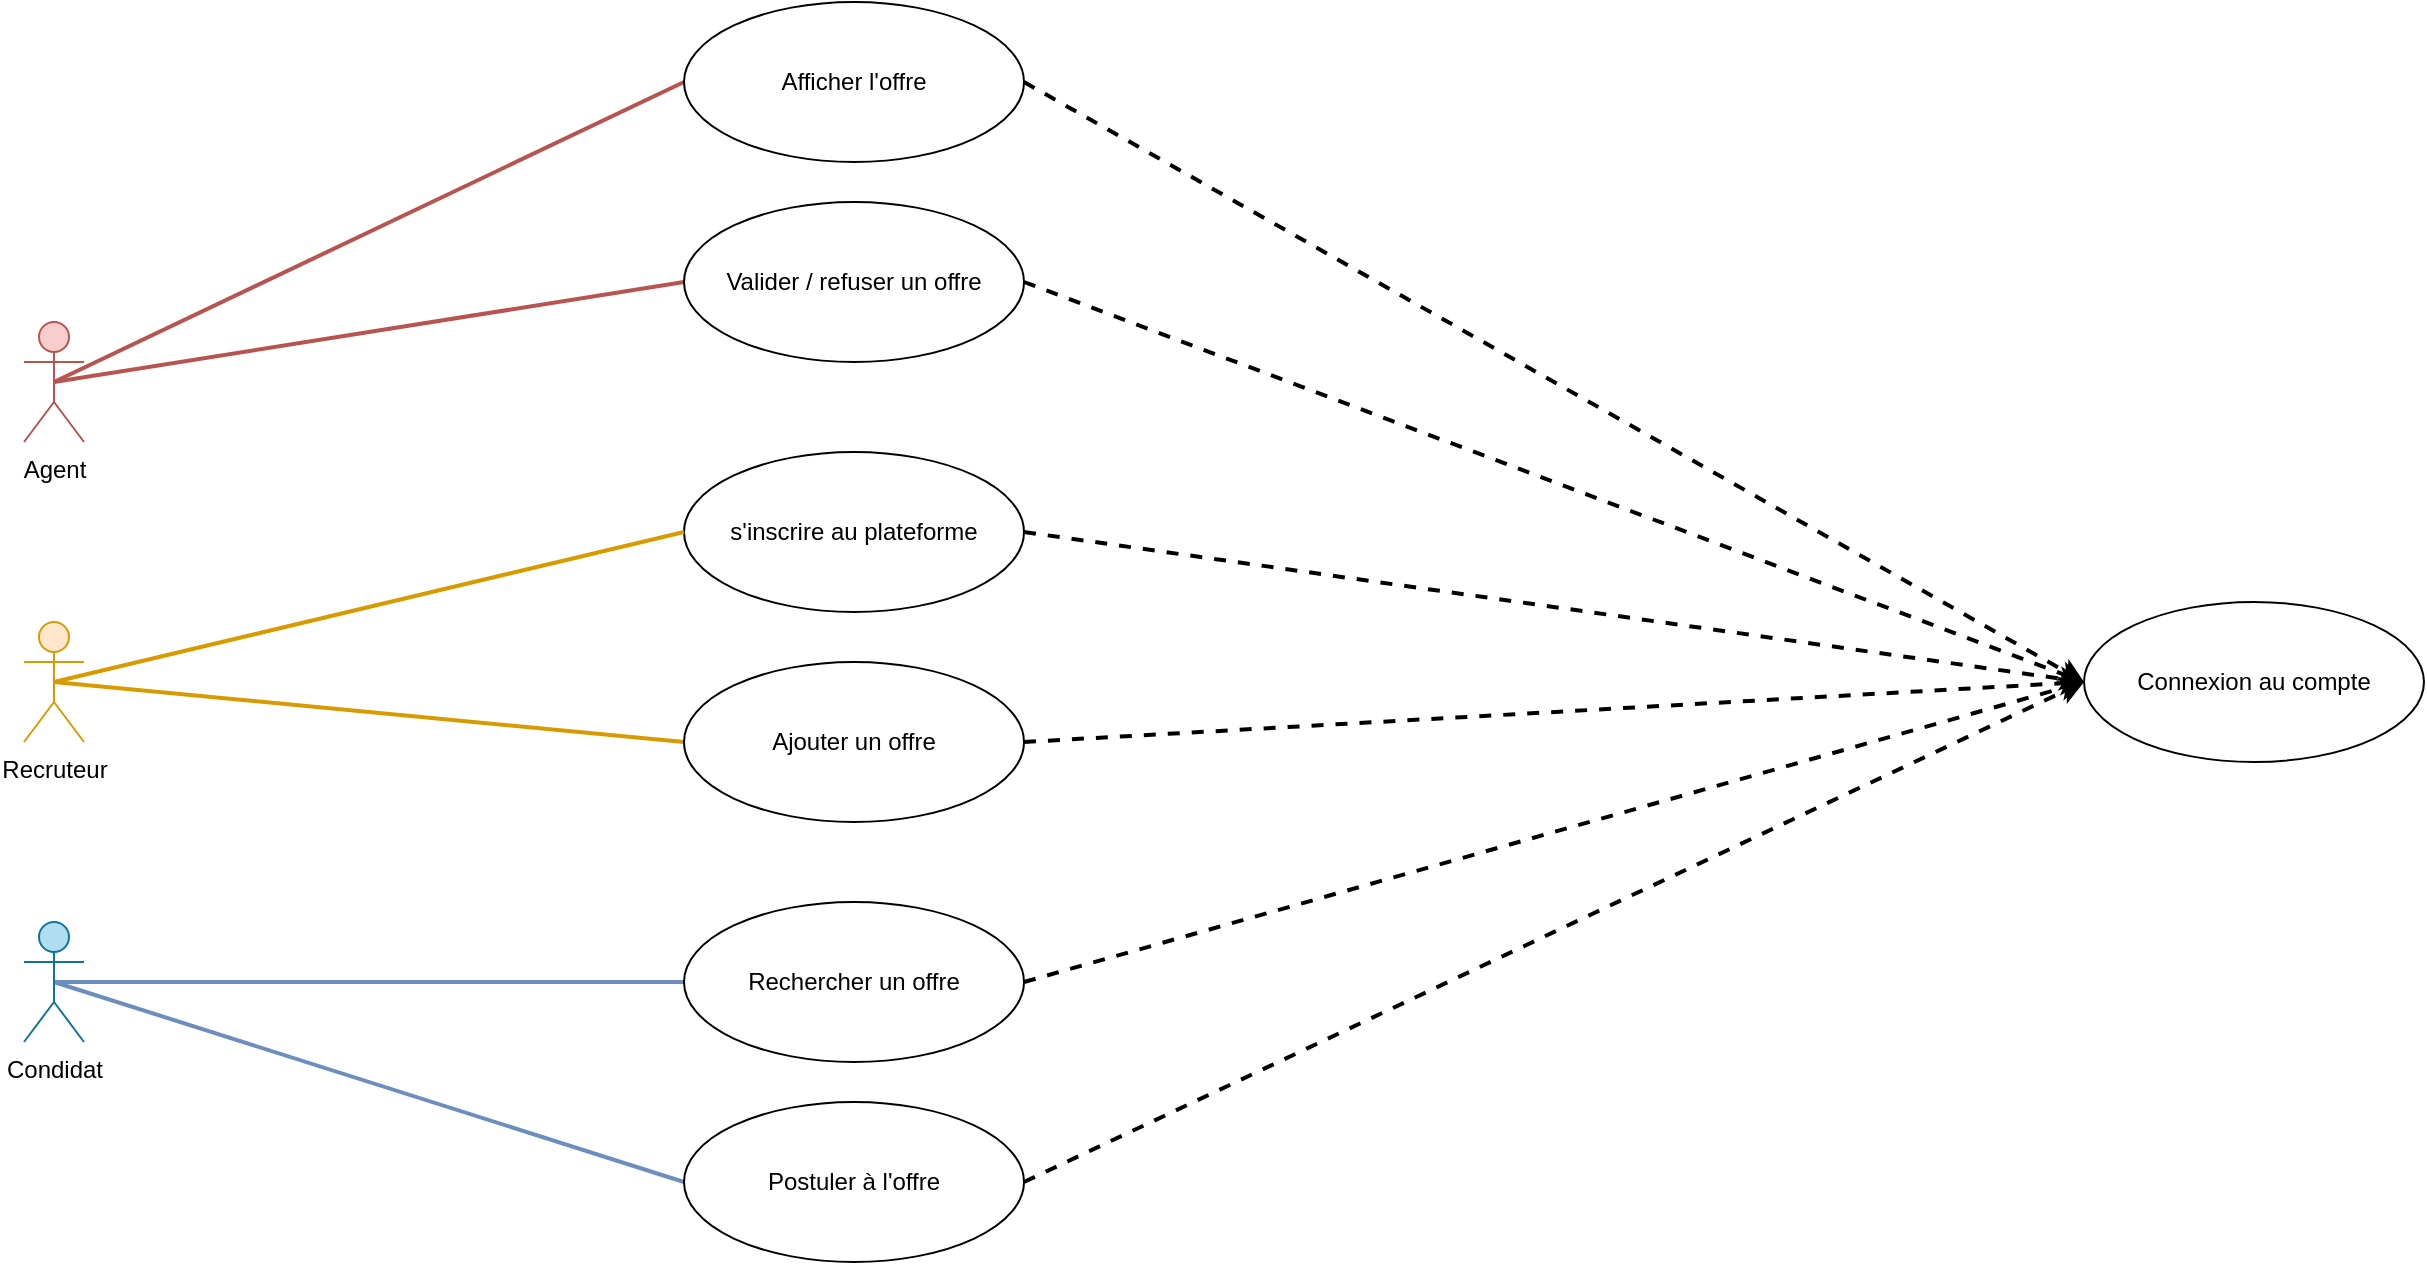 <mxfile version="20.7.4" pages="2"><diagram id="5XnJVWEDRF99TX_Ep3XD" name="Page-1"><mxGraphModel dx="1764" dy="920" grid="1" gridSize="10" guides="1" tooltips="1" connect="1" arrows="1" fold="1" page="1" pageScale="1" pageWidth="827" pageHeight="1169" math="0" shadow="0"><root><mxCell id="0"/><mxCell id="1" parent="0"/><mxCell id="2l4CMzzw0JJe42TOqAJB-57" style="edgeStyle=none;rounded=0;orthogonalLoop=1;jettySize=auto;html=1;exitX=1;exitY=0.5;exitDx=0;exitDy=0;entryX=0;entryY=0.5;entryDx=0;entryDy=0;dashed=1;strokeWidth=2;" edge="1" parent="1" source="2l4CMzzw0JJe42TOqAJB-1" target="2l4CMzzw0JJe42TOqAJB-15"><mxGeometry relative="1" as="geometry"/></mxCell><mxCell id="2l4CMzzw0JJe42TOqAJB-1" value="s'inscrire au plateforme" style="ellipse;whiteSpace=wrap;html=1;" vertex="1" parent="1"><mxGeometry x="810" y="505" width="170" height="80" as="geometry"/></mxCell><mxCell id="F5l4WLCuWaV__Js8Pcta-7" style="edgeStyle=none;rounded=0;orthogonalLoop=1;jettySize=auto;html=1;exitX=0.5;exitY=0.5;exitDx=0;exitDy=0;exitPerimeter=0;entryX=0;entryY=0.5;entryDx=0;entryDy=0;strokeWidth=2;endArrow=none;endFill=0;fillColor=#f8cecc;strokeColor=#b85450;" edge="1" parent="1" source="2l4CMzzw0JJe42TOqAJB-2" target="2l4CMzzw0JJe42TOqAJB-10"><mxGeometry relative="1" as="geometry"/></mxCell><mxCell id="F5l4WLCuWaV__Js8Pcta-10" style="edgeStyle=none;rounded=0;orthogonalLoop=1;jettySize=auto;html=1;exitX=0.5;exitY=0.5;exitDx=0;exitDy=0;exitPerimeter=0;entryX=0;entryY=0.5;entryDx=0;entryDy=0;strokeWidth=2;endArrow=none;endFill=0;fillColor=#f8cecc;strokeColor=#b85450;" edge="1" parent="1" source="2l4CMzzw0JJe42TOqAJB-2" target="2l4CMzzw0JJe42TOqAJB-12"><mxGeometry relative="1" as="geometry"/></mxCell><mxCell id="2l4CMzzw0JJe42TOqAJB-2" value="Agent" style="shape=umlActor;verticalLabelPosition=bottom;verticalAlign=top;html=1;outlineConnect=0;fillColor=#f8cecc;strokeColor=#b85450;" vertex="1" parent="1"><mxGeometry x="480" y="440" width="30" height="60" as="geometry"/></mxCell><mxCell id="F5l4WLCuWaV__Js8Pcta-5" style="edgeStyle=none;rounded=0;orthogonalLoop=1;jettySize=auto;html=1;exitX=0.5;exitY=0.5;exitDx=0;exitDy=0;exitPerimeter=0;entryX=0;entryY=0.5;entryDx=0;entryDy=0;strokeWidth=2;endArrow=none;endFill=0;fillColor=#ffe6cc;strokeColor=#d79b00;" edge="1" parent="1" source="2l4CMzzw0JJe42TOqAJB-3" target="2l4CMzzw0JJe42TOqAJB-1"><mxGeometry relative="1" as="geometry"/></mxCell><mxCell id="F5l4WLCuWaV__Js8Pcta-6" style="edgeStyle=none;rounded=0;orthogonalLoop=1;jettySize=auto;html=1;exitX=0.5;exitY=0.5;exitDx=0;exitDy=0;exitPerimeter=0;entryX=0;entryY=0.5;entryDx=0;entryDy=0;strokeWidth=2;endArrow=none;endFill=0;fillColor=#ffe6cc;strokeColor=#d79b00;" edge="1" parent="1" source="2l4CMzzw0JJe42TOqAJB-3" target="2l4CMzzw0JJe42TOqAJB-6"><mxGeometry relative="1" as="geometry"/></mxCell><mxCell id="2l4CMzzw0JJe42TOqAJB-3" value="Recruteur" style="shape=umlActor;verticalLabelPosition=bottom;verticalAlign=top;html=1;outlineConnect=0;fillColor=#ffe6cc;strokeColor=#d79b00;" vertex="1" parent="1"><mxGeometry x="480" y="590" width="30" height="60" as="geometry"/></mxCell><mxCell id="F5l4WLCuWaV__Js8Pcta-8" style="edgeStyle=none;rounded=0;orthogonalLoop=1;jettySize=auto;html=1;exitX=0.5;exitY=0.5;exitDx=0;exitDy=0;exitPerimeter=0;entryX=0;entryY=0.5;entryDx=0;entryDy=0;strokeWidth=2;endArrow=none;endFill=0;fillColor=#dae8fc;strokeColor=#6c8ebf;" edge="1" parent="1" source="2l4CMzzw0JJe42TOqAJB-4" target="2l4CMzzw0JJe42TOqAJB-11"><mxGeometry relative="1" as="geometry"/></mxCell><mxCell id="F5l4WLCuWaV__Js8Pcta-9" style="edgeStyle=none;rounded=0;orthogonalLoop=1;jettySize=auto;html=1;exitX=0.5;exitY=0.5;exitDx=0;exitDy=0;exitPerimeter=0;entryX=0;entryY=0.5;entryDx=0;entryDy=0;strokeWidth=2;endArrow=none;endFill=0;fillColor=#dae8fc;strokeColor=#6c8ebf;" edge="1" parent="1" source="2l4CMzzw0JJe42TOqAJB-4" target="F5l4WLCuWaV__Js8Pcta-2"><mxGeometry relative="1" as="geometry"/></mxCell><mxCell id="2l4CMzzw0JJe42TOqAJB-4" value="Condidat" style="shape=umlActor;verticalLabelPosition=bottom;verticalAlign=top;html=1;outlineConnect=0;fillColor=#b1ddf0;strokeColor=#10739e;" vertex="1" parent="1"><mxGeometry x="480" y="740" width="30" height="60" as="geometry"/></mxCell><mxCell id="2l4CMzzw0JJe42TOqAJB-59" style="edgeStyle=none;rounded=0;orthogonalLoop=1;jettySize=auto;html=1;exitX=1;exitY=0.5;exitDx=0;exitDy=0;entryX=0;entryY=0.5;entryDx=0;entryDy=0;strokeWidth=2;dashed=1;" edge="1" parent="1" source="2l4CMzzw0JJe42TOqAJB-6" target="2l4CMzzw0JJe42TOqAJB-15"><mxGeometry relative="1" as="geometry"/></mxCell><mxCell id="2l4CMzzw0JJe42TOqAJB-6" value="Ajouter un offre" style="ellipse;whiteSpace=wrap;html=1;" vertex="1" parent="1"><mxGeometry x="810" y="610" width="170" height="80" as="geometry"/></mxCell><mxCell id="2l4CMzzw0JJe42TOqAJB-60" style="edgeStyle=none;rounded=0;orthogonalLoop=1;jettySize=auto;html=1;exitX=1;exitY=0.5;exitDx=0;exitDy=0;entryX=0;entryY=0.5;entryDx=0;entryDy=0;strokeWidth=2;dashed=1;" edge="1" parent="1" source="2l4CMzzw0JJe42TOqAJB-10" target="2l4CMzzw0JJe42TOqAJB-15"><mxGeometry relative="1" as="geometry"/></mxCell><mxCell id="2l4CMzzw0JJe42TOqAJB-10" value="Valider / refuser un offre" style="ellipse;whiteSpace=wrap;html=1;align=center;" vertex="1" parent="1"><mxGeometry x="810" y="380" width="170" height="80" as="geometry"/></mxCell><mxCell id="2l4CMzzw0JJe42TOqAJB-61" style="edgeStyle=none;rounded=0;orthogonalLoop=1;jettySize=auto;html=1;exitX=1;exitY=0.5;exitDx=0;exitDy=0;entryX=0;entryY=0.5;entryDx=0;entryDy=0;strokeWidth=2;dashed=1;" edge="1" parent="1" source="2l4CMzzw0JJe42TOqAJB-11" target="2l4CMzzw0JJe42TOqAJB-15"><mxGeometry relative="1" as="geometry"/></mxCell><mxCell id="2l4CMzzw0JJe42TOqAJB-11" value="&lt;div align=&quot;center&quot;&gt;Rechercher un offre&lt;br&gt;&lt;/div&gt;" style="ellipse;whiteSpace=wrap;html=1;align=center;" vertex="1" parent="1"><mxGeometry x="810" y="730" width="170" height="80" as="geometry"/></mxCell><mxCell id="2l4CMzzw0JJe42TOqAJB-62" style="edgeStyle=none;rounded=0;orthogonalLoop=1;jettySize=auto;html=1;exitX=1;exitY=0.5;exitDx=0;exitDy=0;entryX=0;entryY=0.5;entryDx=0;entryDy=0;strokeWidth=2;dashed=1;" edge="1" parent="1" source="2l4CMzzw0JJe42TOqAJB-12" target="2l4CMzzw0JJe42TOqAJB-15"><mxGeometry relative="1" as="geometry"/></mxCell><mxCell id="2l4CMzzw0JJe42TOqAJB-12" value="&lt;div align=&quot;center&quot;&gt;Afficher l'offre&lt;br&gt;&lt;/div&gt;" style="ellipse;whiteSpace=wrap;html=1;align=center;" vertex="1" parent="1"><mxGeometry x="810" y="280" width="170" height="80" as="geometry"/></mxCell><mxCell id="2l4CMzzw0JJe42TOqAJB-15" value="Connexion au compte" style="ellipse;whiteSpace=wrap;html=1;" vertex="1" parent="1"><mxGeometry x="1510" y="580" width="170" height="80" as="geometry"/></mxCell><mxCell id="F5l4WLCuWaV__Js8Pcta-2" value="Postuler à l'offre" style="ellipse;whiteSpace=wrap;html=1;align=center;" vertex="1" parent="1"><mxGeometry x="810" y="830" width="170" height="80" as="geometry"/></mxCell><mxCell id="F5l4WLCuWaV__Js8Pcta-4" style="edgeStyle=none;rounded=0;orthogonalLoop=1;jettySize=auto;html=1;exitX=1;exitY=0.5;exitDx=0;exitDy=0;strokeWidth=2;dashed=1;entryX=0;entryY=0.5;entryDx=0;entryDy=0;" edge="1" parent="1" source="F5l4WLCuWaV__Js8Pcta-2" target="2l4CMzzw0JJe42TOqAJB-15"><mxGeometry relative="1" as="geometry"><mxPoint x="990" y="890" as="sourcePoint"/><mxPoint x="1580" y="760" as="targetPoint"/></mxGeometry></mxCell></root></mxGraphModel></diagram><diagram id="hHxuDpLxfaScEaOhbymL" name="Page-2"><mxGraphModel dx="2269" dy="1183" grid="1" gridSize="10" guides="1" tooltips="1" connect="1" arrows="1" fold="1" page="1" pageScale="1" pageWidth="827" pageHeight="1169" math="0" shadow="0"><root><mxCell id="0"/><mxCell id="1" parent="0"/></root></mxGraphModel></diagram></mxfile>